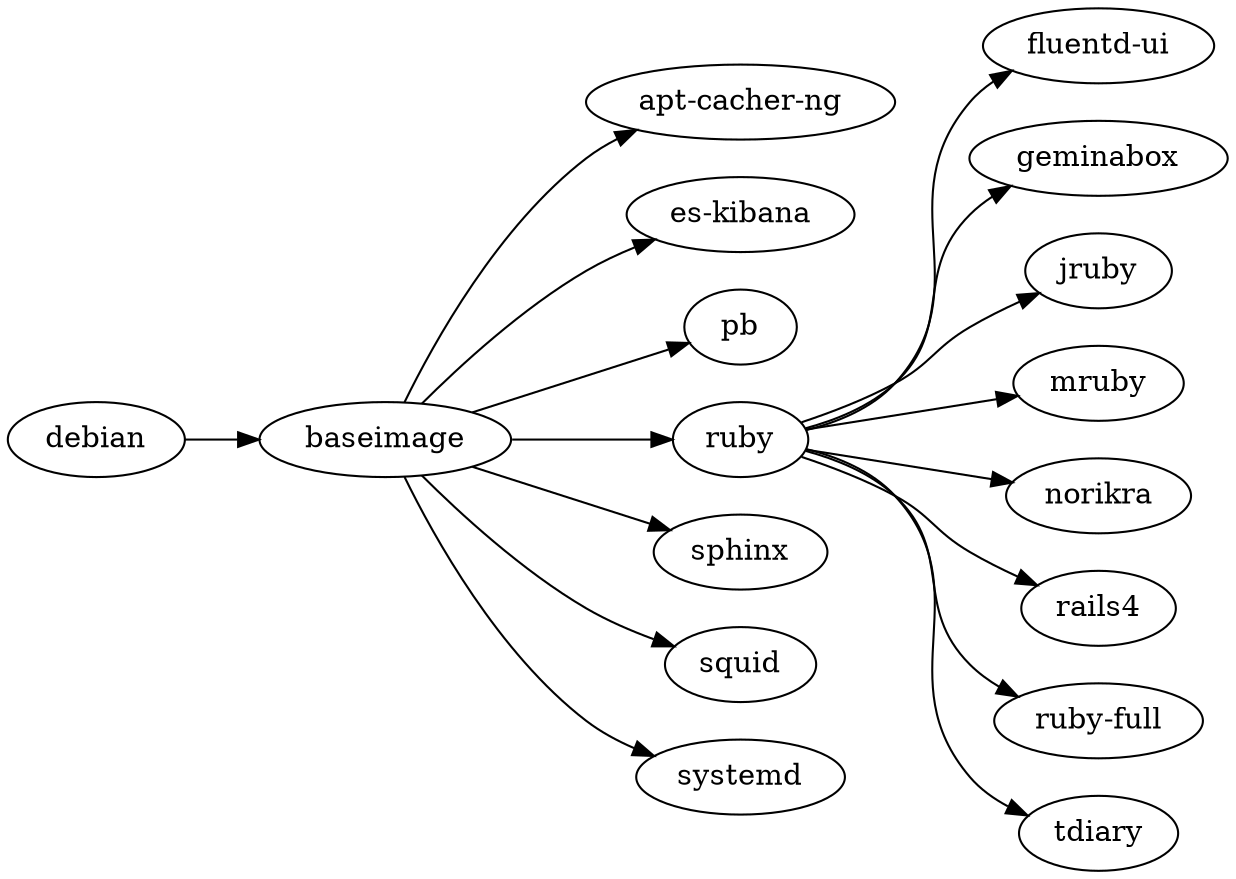 digraph deps {
  graph        [rankdir = "LR"];
  ratio = auto;

  acng         [label = "apt-cacher-ng"];
  baseimage    [label = "baseimage"];
  debian       [label = "debian"];
  es_kibana    [label = "es-kibana"];
  fluentd_ui   [label = "fluentd-ui"];
  geminabox    [label = "geminabox"];
  jruby        [label = "jruby"];
  mruby        [label = "mruby"];
  norikra      [label = "norikra"];
  pb           [label = "pb"];
  rails4       [label = "rails4"];
  ruby         [label = "ruby"];
  ruby_full    [label = "ruby-full"];
  sphinx       [label = "sphinx"];
  squid        [label = "squid"];
  systemd      [label = "systemd"];
  tdiary       [label = "tdiary"];

  debian    -> baseimage;
  baseimage -> {acng, es_kibana, pb, ruby, sphinx, squid, systemd};
  ruby      -> {fluentd_ui, geminabox, jruby, mruby, norikra, rails4, ruby_full, tdiary};
}
